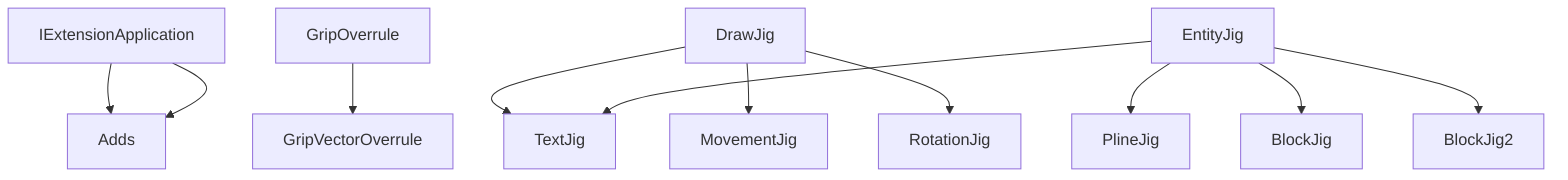 graph TD
    Adds["Adds"]
    IExtensionApplication["IExtensionApplication"]
    IExtensionApplication --> Adds
    GripVectorOverrule["GripVectorOverrule"]
    GripOverrule["GripOverrule"]
    GripOverrule --> GripVectorOverrule
    Adds["Adds"]
    IExtensionApplication["IExtensionApplication"]
    IExtensionApplication --> Adds
    TextJig["TextJig"]
    DrawJig["DrawJig"]
    DrawJig --> TextJig
    MovementJig["MovementJig"]
    DrawJig["DrawJig"]
    DrawJig --> MovementJig
    RotationJig["RotationJig"]
    DrawJig["DrawJig"]
    DrawJig --> RotationJig
    TextJig["TextJig"]
    EntityJig["EntityJig"]
    EntityJig --> TextJig
    PlineJig["PlineJig"]
    EntityJig["EntityJig"]
    EntityJig --> PlineJig
    BlockJig["BlockJig"]
    EntityJig["EntityJig"]
    EntityJig --> BlockJig
    BlockJig2["BlockJig2"]
    EntityJig["EntityJig"]
    EntityJig --> BlockJig2